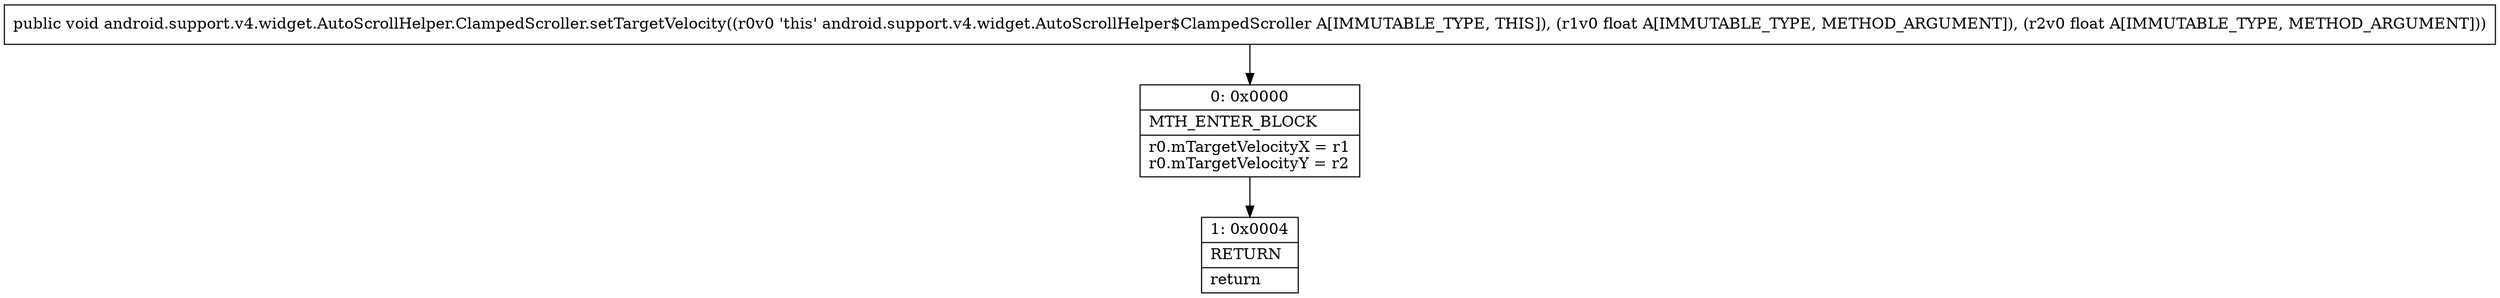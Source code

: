 digraph "CFG forandroid.support.v4.widget.AutoScrollHelper.ClampedScroller.setTargetVelocity(FF)V" {
Node_0 [shape=record,label="{0\:\ 0x0000|MTH_ENTER_BLOCK\l|r0.mTargetVelocityX = r1\lr0.mTargetVelocityY = r2\l}"];
Node_1 [shape=record,label="{1\:\ 0x0004|RETURN\l|return\l}"];
MethodNode[shape=record,label="{public void android.support.v4.widget.AutoScrollHelper.ClampedScroller.setTargetVelocity((r0v0 'this' android.support.v4.widget.AutoScrollHelper$ClampedScroller A[IMMUTABLE_TYPE, THIS]), (r1v0 float A[IMMUTABLE_TYPE, METHOD_ARGUMENT]), (r2v0 float A[IMMUTABLE_TYPE, METHOD_ARGUMENT])) }"];
MethodNode -> Node_0;
Node_0 -> Node_1;
}

